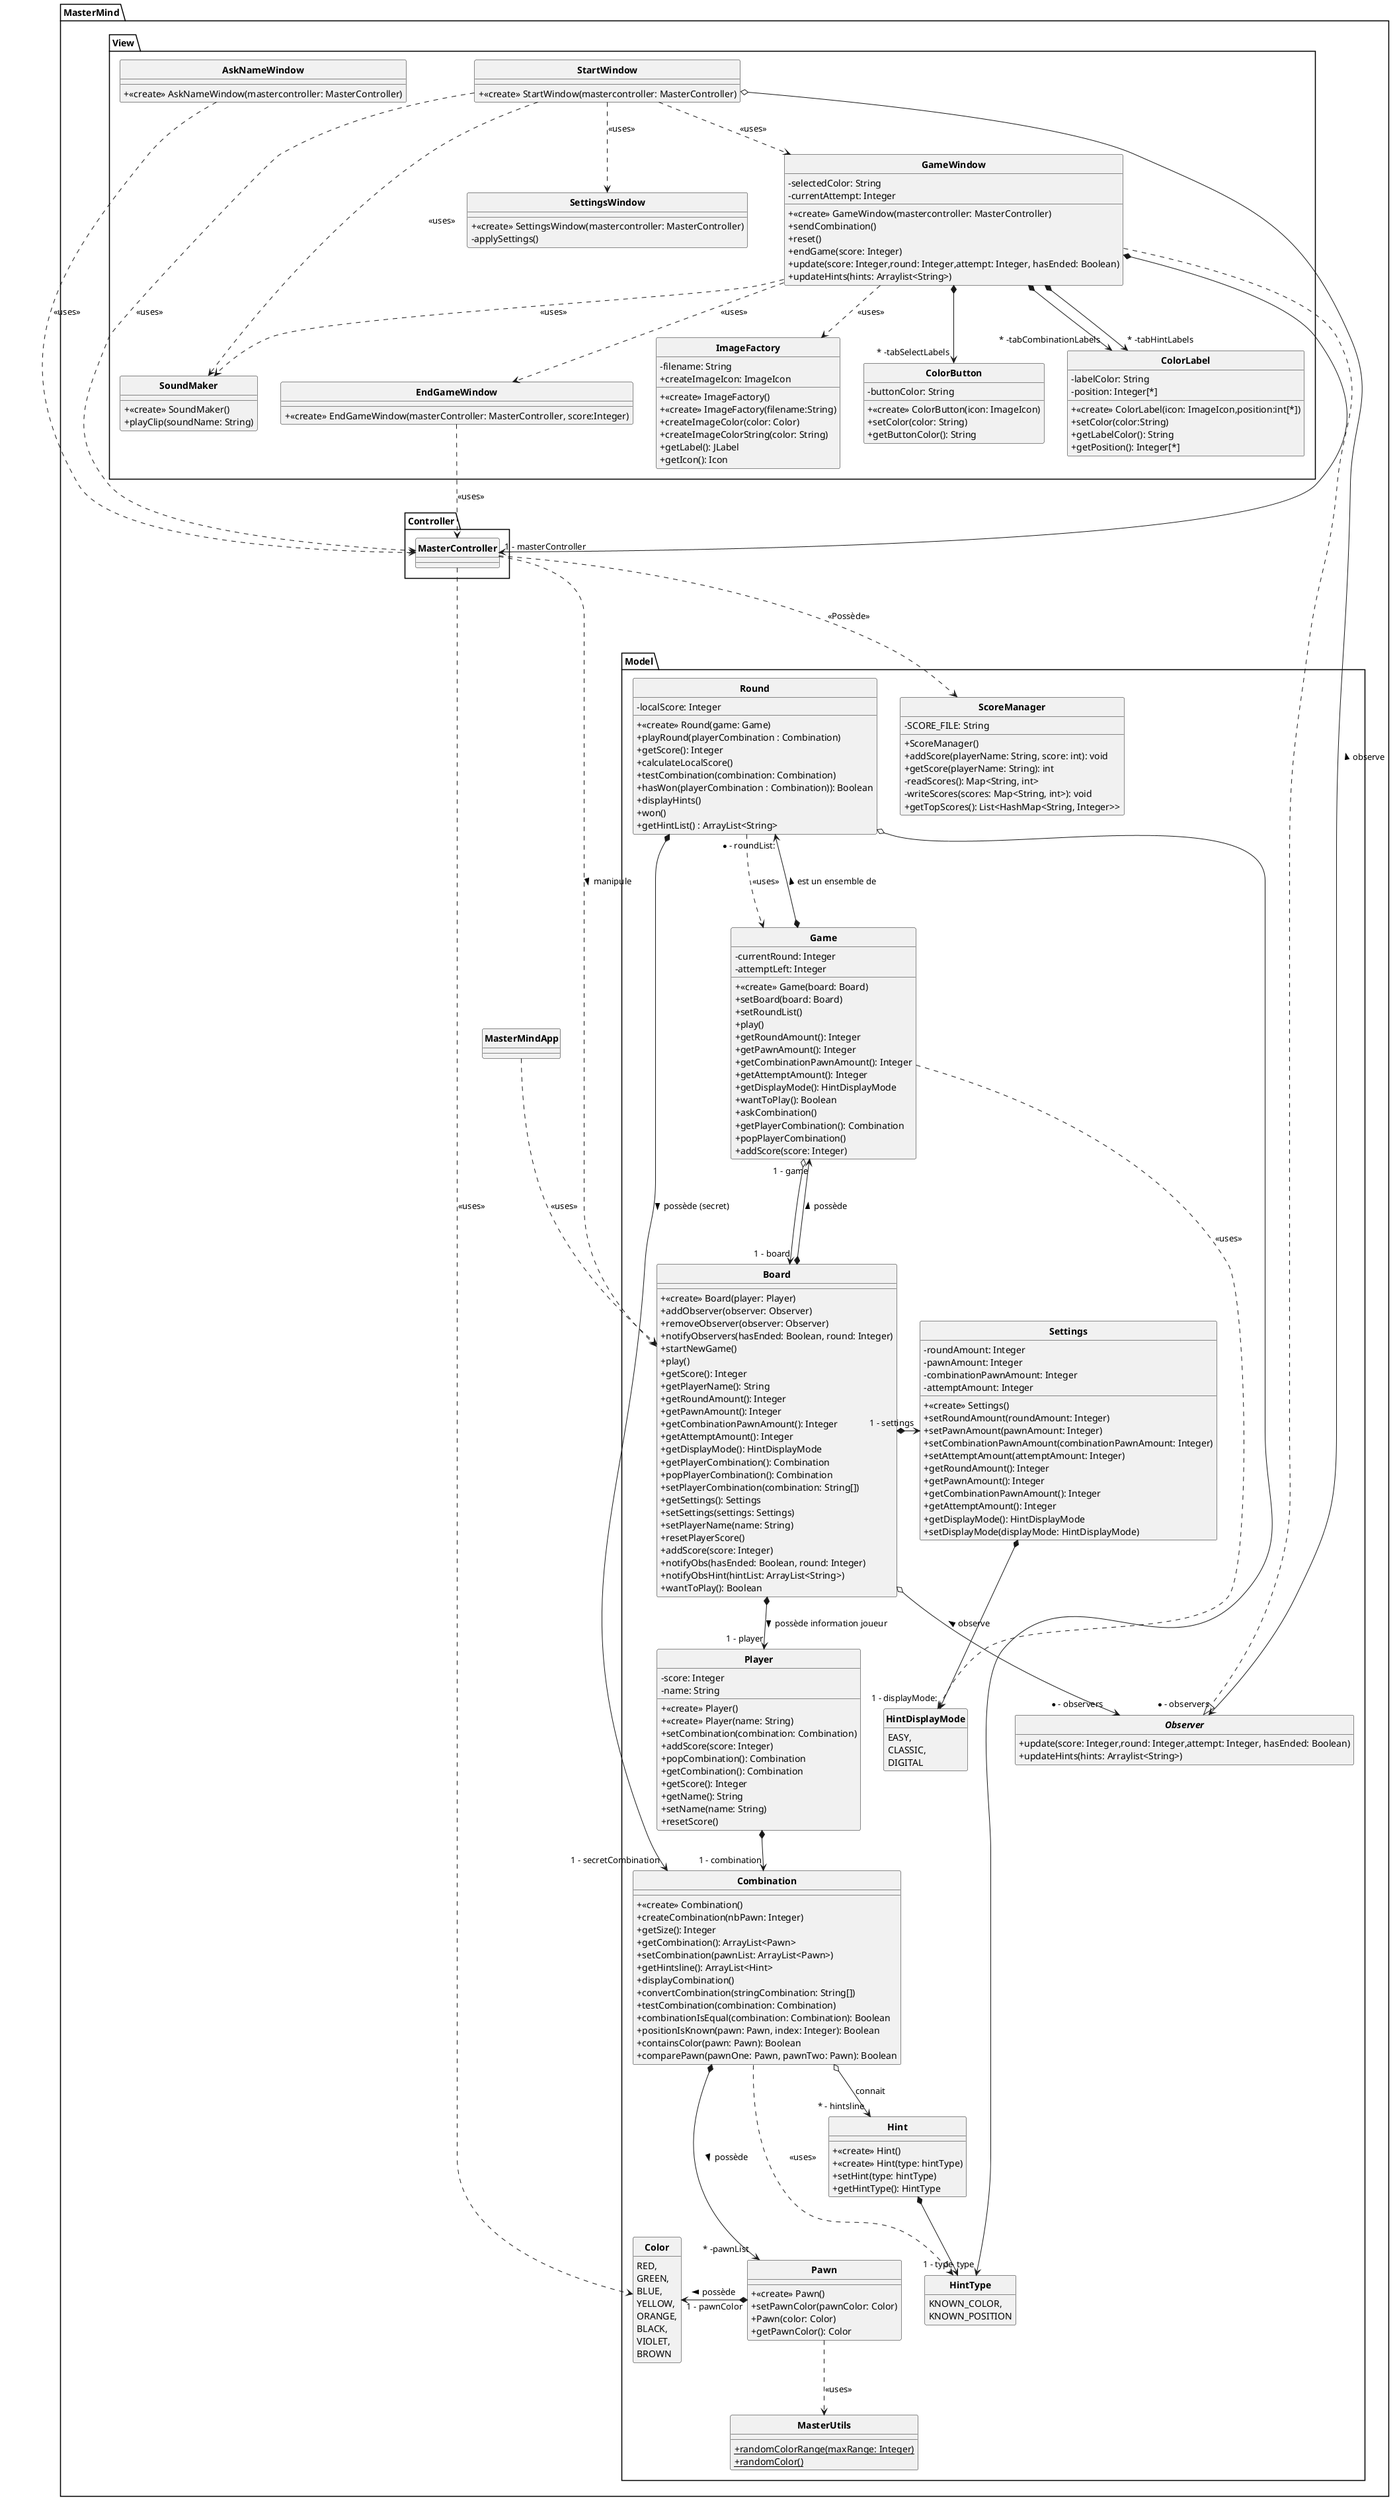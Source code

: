 @startuml
'https://plantuml.com/class-diagram
skinparam style strictuml
skinparam classAttributeIconSize 0
skinparam classFontStyle Bold
hide enum methods
hide interface attributes

package MasterMind{
    class MasterMindApp{
    }
        package Controller{
            class MasterController{
            }
        }
        package Model {
class Board {

    + <<create>> Board(player: Player)
    + addObserver(observer: Observer)
    + removeObserver(observer: Observer)
    + notifyObservers(hasEnded: Boolean, round: Integer)
    + startNewGame()
    + play()
    + getScore(): Integer
    + getPlayerName(): String
    + getRoundAmount(): Integer
    + getPawnAmount(): Integer
    + getCombinationPawnAmount(): Integer
    + getAttemptAmount(): Integer
    + getDisplayMode(): HintDisplayMode
    + getPlayerCombination(): Combination
    + popPlayerCombination(): Combination
    + setPlayerCombination(combination: String[])
    + getSettings(): Settings
    + setSettings(settings: Settings)
    + setPlayerName(name: String)
    + resetPlayerScore()
    + addScore(score: Integer)
    + notifyObs(hasEnded: Boolean, round: Integer)
    + notifyObsHint(hintList: ArrayList<String>)
    + wantToPlay(): Boolean
}

class Settings {
    - roundAmount: Integer
    - pawnAmount: Integer
    - combinationPawnAmount: Integer
    - attemptAmount: Integer

    + <<create>> Settings()
    + setRoundAmount(roundAmount: Integer)
    + setPawnAmount(pawnAmount: Integer)
    + setCombinationPawnAmount(combinationPawnAmount: Integer)
    + setAttemptAmount(attemptAmount: Integer)
    + getRoundAmount(): Integer
    + getPawnAmount(): Integer
    + getCombinationPawnAmount(): Integer
    + getAttemptAmount(): Integer
    + getDisplayMode(): HintDisplayMode
    + setDisplayMode(displayMode: HintDisplayMode)
}

class ScoreManager {
  - SCORE_FILE: String
  + ScoreManager()
  + addScore(playerName: String, score: int): void
  + getScore(playerName: String): int
  - readScores(): Map<String, int>
  - writeScores(scores: Map<String, int>): void
  + getTopScores(): List<HashMap<String, Integer>>
}

class Game {
    - currentRound: Integer
    - attemptLeft: Integer

    + <<create>> Game(board: Board)
    + setBoard(board: Board)
    + setRoundList()
    + play()
    + getRoundAmount(): Integer
    + getPawnAmount(): Integer
    + getCombinationPawnAmount(): Integer
    + getAttemptAmount(): Integer
    + getDisplayMode(): HintDisplayMode
    + wantToPlay(): Boolean
    + askCombination()
    + getPlayerCombination(): Combination
    + popPlayerCombination()
    + addScore(score: Integer)
}

class Round {
    - localScore: Integer
    + <<create>> Round(game: Game)
    + playRound(playerCombination : Combination)
    + getScore(): Integer
    + calculateLocalScore()
    + testCombination(combination: Combination)
    + hasWon(playerCombination : Combination)): Boolean
    + displayHints()
    + won()
    + getHintList() : ArrayList<String>
}

class Player {
    - score: Integer
    - name: String

    + <<create>> Player()
    + <<create>> Player(name: String)
    + setCombination(combination: Combination)
    + addScore(score: Integer)
    + popCombination(): Combination
    + getCombination(): Combination
    + getScore(): Integer
    + getName(): String
    + setName(name: String)
    + resetScore()
}

class Combination {

    + <<create>> Combination()
    + createCombination(nbPawn: Integer)
    + getSize(): Integer
    + getCombination(): ArrayList<Pawn>
    + setCombination(pawnList: ArrayList<Pawn>)
    + getHintsline(): ArrayList<Hint>
    + displayCombination()
    + convertCombination(stringCombination: String[])
    + testCombination(combination: Combination)
    + combinationIsEqual(combination: Combination): Boolean
    + positionIsKnown(pawn: Pawn, index: Integer): Boolean
    + containsColor(pawn: Pawn): Boolean
    + comparePawn(pawnOne: Pawn, pawnTwo: Pawn): Boolean
}

class Hint {
    + <<create>> Hint()
    + <<create>> Hint(type: hintType)
    + setHint(type: hintType)
    + getHintType(): HintType
}
enum HintType {
    KNOWN_COLOR,
    KNOWN_POSITION
}
class Pawn {
    + <<create>> Pawn()
    + setPawnColor(pawnColor: Color)
    + Pawn(color: Color)
    + getPawnColor(): Color
}

enum Color {
    RED,
    GREEN,
    BLUE,
    YELLOW,
    ORANGE,
    BLACK,
    VIOLET,
    BROWN
}

enum HintDisplayMode {
    EASY,
    CLASSIC,
    DIGITAL
}
class MasterUtils{
    + {static}randomColorRange(maxRange: Integer)
    + {static}randomColor()
}
interface Observer {
    + update(score: Integer,round: Integer,attempt: Integer, hasEnded: Boolean)
    + updateHints(hints: Arraylist<String>)
}
        }
        package View {
            class AskNameWindow{
                + <<create>> AskNameWindow(mastercontroller: MasterController)
            }
            class ColorButton{
                - buttonColor: String
                + <<create>> ColorButton(icon: ImageIcon)
                + setColor(color: String)
                + getButtonColor(): String
            }
            class ColorLabel{
                - labelColor: String
                - position: Integer[*]
                + <<create>> ColorLabel(icon: ImageIcon,position:int[*])
                + setColor(color:String)
                + getLabelColor(): String
                + getPosition(): Integer[*]

            }
            class EndGameWindow{
                + <<create>> EndGameWindow(masterController: MasterController, score:Integer)
            }
            class GameWindow {
                - selectedColor: String
                - currentAttempt: Integer
                + <<create>> GameWindow(mastercontroller: MasterController)
                + sendCombination()
                + reset()
                + endGame(score: Integer)
                + update(score: Integer,round: Integer,attempt: Integer, hasEnded: Boolean)
                + updateHints(hints: Arraylist<String>)

            }
            class ImageFactory{
                - filename: String
                + <<create>> ImageFactory()
                + <<create>> ImageFactory(filename:String)
                + createImageIcon: ImageIcon
                + createImageColor(color: Color)
                + createImageColorString(color: String)
                + getLabel(): JLabel
                + getIcon(): Icon
            }
            class SettingsWindow{
                + <<create>> SettingsWindow(mastercontroller: MasterController)
                - applySettings()

            }
            class SoundMaker{
                + <<create>> SoundMaker()
                + playClip(soundName: String)
            }
            class StartWindow{
                + <<create>> StartWindow(mastercontroller: MasterController)
            }
        }
}
'####VUES####'
GameWindow  *--> "1 - masterController" MasterController
GameWindow ...|> Observer
'StartWindow ...|> Observer'
'EndGameWindow ...|> Observer'
StartWindow ..> GameWindow : <<uses>>
StartWindow ..> SettingsWindow : <<uses>>
StartWindow ..> MasterController : <<uses>>
AskNameWindow ..> MasterController : <<uses>>
GameWindow *--> " * -tabSelectLabels" ColorButton
GameWindow *--> " * -tabCombinationLabels" ColorLabel
GameWindow *--> " * -tabHintLabels" ColorLabel
GameWindow ..> EndGameWindow : <<uses>>
EndGameWindow  ..> MasterController : <<uses>>
GameWindow ..> SoundMaker : <<uses>>
GameWindow ..> ImageFactory : <<uses>>
StartWindow ..> SoundMaker : <<uses>>

'####MODEL####'
Combination  *---> " * -pawnList" Pawn : > possède
Pawn  *-> "1 - pawnColor"Color : > possède
Game  *--> "* - roundList:"Round : > est un ensemble de
Board  o--> "* - observers"Observer : < observe
StartWindow  o--> "* - observers"Observer : < observe
Round *--> "1 - secretCombination"Combination : > possède (secret)
Board  *-> "1 - settings"Settings
Board  *---> "1 - game" Game : > possède
Settings  *--> "1 - displayMode:"HintDisplayMode
Board  *--> "1 - player"Player : > possède information joueur
Combination  o--> " * - hintsline"Hint : connait
Hint  *--> "1 - type" HintType
Combination ...> HintType : <<uses>>
Round o--> "1 - type" HintType
MasterController ...> Color : <<uses>>
MasterController ...> ScoreManager : <<Possède>>
Game ...> HintDisplayMode : <<uses>>
Game  o--> "1 - board" Board
Player *--> "1 - combination" Combination
Pawn ..> MasterUtils : <<uses>>
Round ...> Game : <<uses>>
'####CONTROLLER####'
MasterController ...> Board : > manipule
'####MAIN####'
MasterMindApp ...> Board : <<uses>>
@enduml